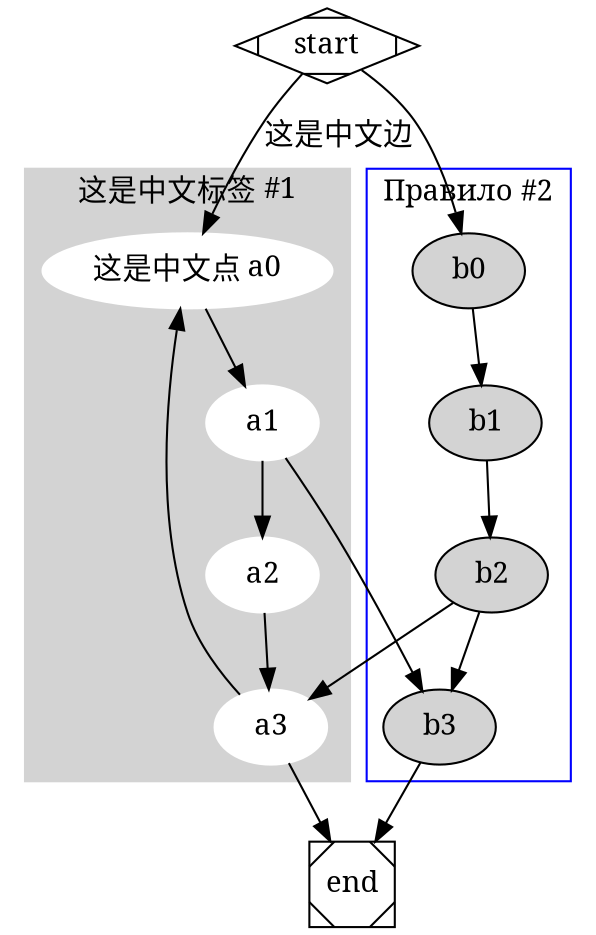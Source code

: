digraph G {
  # graphviz默认字体为英文字体，不支持中文
  # 因此若使用中文，则需要手动设置现有支持中文的字体
  # SimSun -- 宋体
  fontname="SimSun";
  edge [fontname="SimSun"];
  node [fontname="SimSun"];

  subgraph cluster_0 {
    style=filled;
    color=lightgrey;
    node [style=filled,color=white];
    a0 -> a1 -> a2 -> a3;
    a0 [label="这是中文点 a0"]
    label="这是中文标签 #1";
  }

  subgraph cluster_1 {
    node [style=filled];
    b0 -> b1 -> b2 -> b3;
    label="Правило #2";
    color=blue
  }
  start -> a0 [label="这是中文边"];
  start -> b0;
  a1 -> b3;
  b2 -> a3;
  a3 -> a0;
  a3 -> end;
  b3 -> end;

  start [shape=Mdiamond];
  end [shape=Msquare];
}
